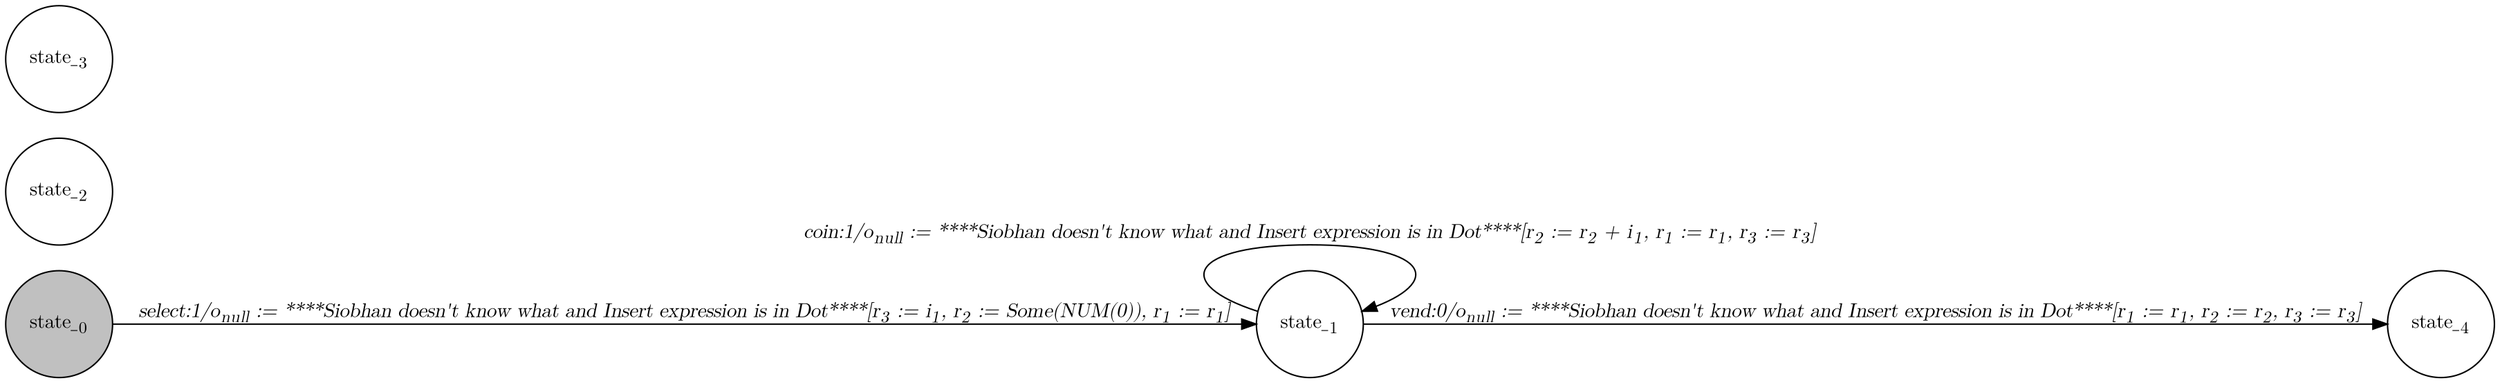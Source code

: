 digraph Michaels{
   graph [rankdir="LR", fontname="Latin Modern Math"];
   node [color="black", fillcolor="white", shape="circle", style="filled", fontname="Latin Modern Math"];
   edge [fontname="Latin Modern Math"];

   State_0[fillcolor="gray", label=<state_<sub>0</sub>>];
   State_1[label=<state_<sub>1</sub>>];
   State_2[label=<state_<sub>2</sub>>];
   State_3[label=<state_<sub>3</sub>>];
   State_4[label=<state_<sub>4</sub>>];

   State_1->State_4[label=<<i>vend:0/o<sub>null</sub> := ****Siobhan doesn't know what and Insert expression is in Dot****&#91;r<sub>1</sub> := r<sub>1</sub>, r<sub>2</sub> := r<sub>2</sub>, r<sub>3</sub> := r<sub>3</sub>&#93;</i>>];
   State_0->State_1[label=<<i>select:1/o<sub>null</sub> := ****Siobhan doesn't know what and Insert expression is in Dot****&#91;r<sub>3</sub> := i<sub>1</sub>, r<sub>2</sub> := Some(NUM(0)), r<sub>1</sub> := r<sub>1</sub>&#93;</i>>];
   State_1->State_1[label=<<i>coin:1/o<sub>null</sub> := ****Siobhan doesn't know what and Insert expression is in Dot****&#91;r<sub>2</sub> := r<sub>2</sub> + i<sub>1</sub>, r<sub>1</sub> := r<sub>1</sub>, r<sub>3</sub> := r<sub>3</sub>&#93;</i>>];
}
